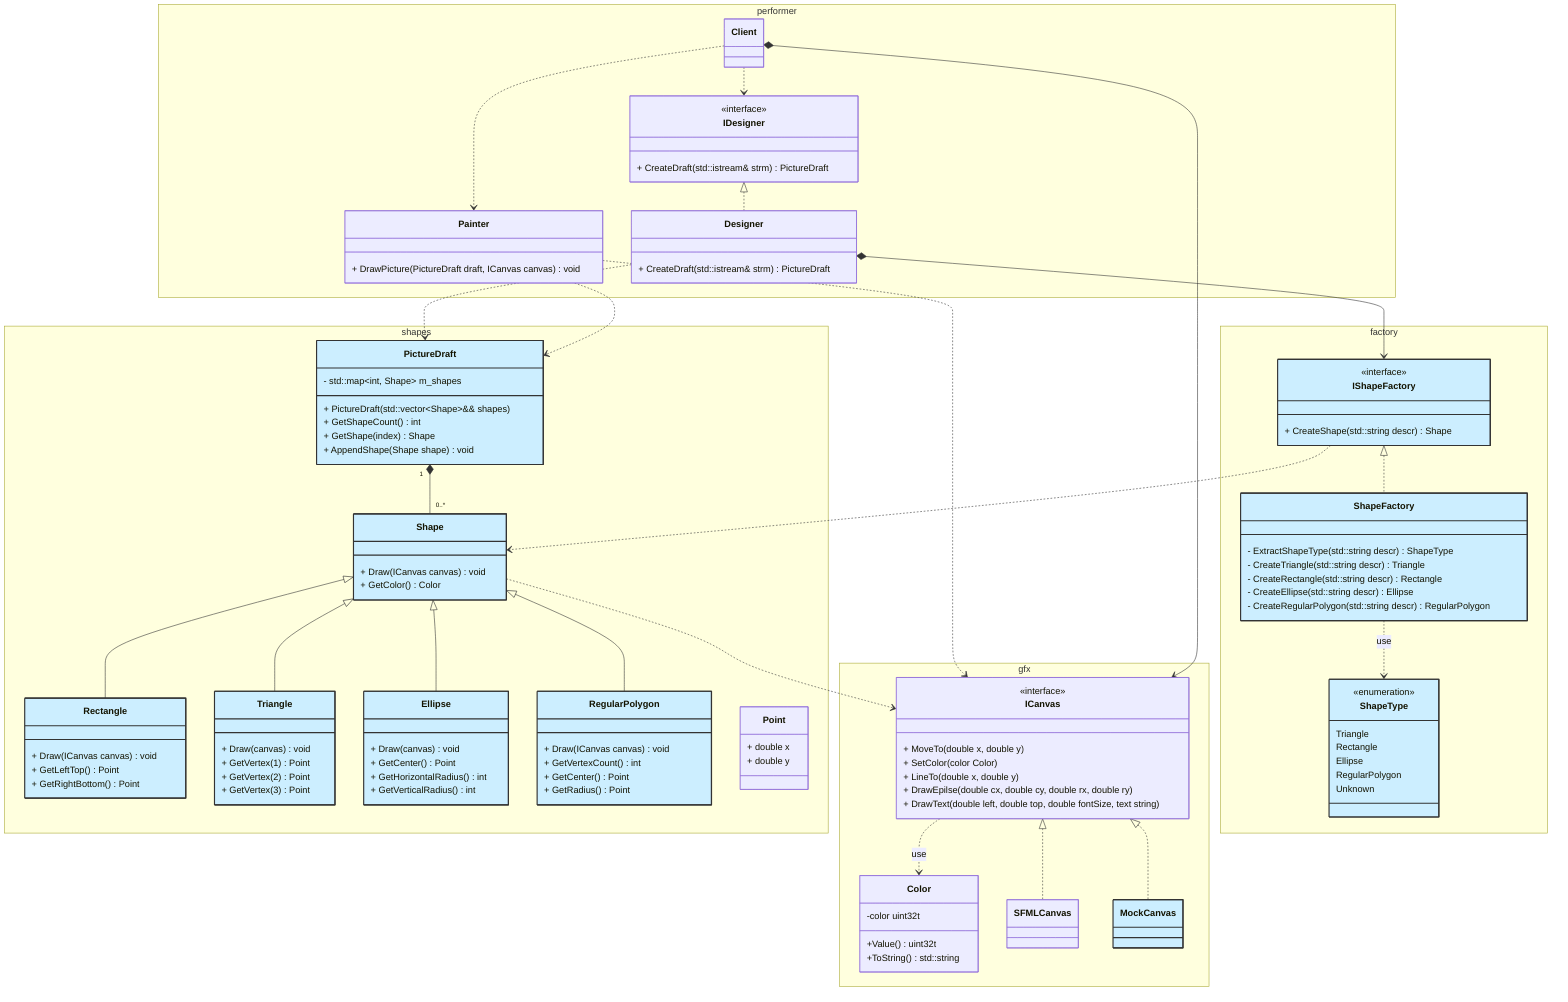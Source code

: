 classDiagram

    namespace performer {
        class IDesigner {
            <<interface>>
            + CreateDraft(std::istream& strm) PictureDraft
        }

        class Designer {
            + CreateDraft(std::istream& strm) PictureDraft
        }

        class Client

        class Painter {
            + DrawPicture(PictureDraft draft, ICanvas canvas) void
        }
    }

    namespace shapes {

        class PictureDraft:::tested {
            + PictureDraft(std::vector~Shape~&& shapes)
            + GetShapeCount() int
            + GetShape(index) Shape
            + AppendShape(Shape shape) void
            - std::map~int, Shape~ m_shapes
        }

        class Shape:::tested {
            + Draw(ICanvas canvas) void
            + GetColor() Color
        }

        class Rectangle:::tested {
            + Draw(ICanvas canvas) void
            + GetLeftTop() Point
            + GetRightBottom() Point
        }

        class Triangle:::tested {
            + Draw(canvas) void
            + GetVertex(1) Point
            + GetVertex(2) Point
            + GetVertex(3) Point
        }

        class Ellipse:::tested {
            + Draw(canvas) void
            + GetCenter() Point
            + GetHorizontalRadius() int
            + GetVerticalRadius() int
        }

        class RegularPolygon:::tested {
            + Draw(ICanvas canvas) void
            + GetVertexCount() int
            + GetCenter() Point
            + GetRadius() Point
        }

        class Point {
            + double x
            + double y
        }
    }

    namespace gfx {
        class Color {
            +Value() uint32t
            +ToString() std::string

            -color uint32t
        }

        class SFMLCanvas
        class MockCanvas:::tested

        class ICanvas {
            <<interface>>
            + MoveTo(double x, double y)
            + SetColor(color Color)
            + LineTo(double x, double y)
            + DrawEpilse(double cx, double cy, double rx, double ry)
            + DrawText(double left, double top, double fontSize, text string)
        }
    }



    namespace factory {
        class IShapeFactory:::tested {
            <<interface>>
            + CreateShape(std::string descr) Shape
        }

        class ShapeFactory:::tested {
            - ExtractShapeType(std::string descr) ShapeType
            - CreateTriangle(std::string descr) Triangle
            - CreateRectangle(std::string descr) Rectangle
            - CreateEllipse(std::string descr) Ellipse
            - CreateRegularPolygon(std::string descr) RegularPolygon
        }

        class ShapeType:::tested {
            <<enumeration>>
            Triangle
            Rectangle
            Ellipse
            RegularPolygon
            Unknown
        }
    }


    Shape <|-- Rectangle 
    Shape <|-- Triangle
    Shape <|-- Ellipse
    Shape <|-- RegularPolygon
    PictureDraft "1" *-- "0..*" Shape
    Designer ..> PictureDraft
    Painter ..> PictureDraft

    ICanvas <|.. SFMLCanvas
    ICanvas <|.. MockCanvas

    Painter ..> ICanvas
    Shape ..> ICanvas

    Client *--> ICanvas
    ICanvas ..> Color : use

    IShapeFactory <|.. ShapeFactory 
    IShapeFactory ..> Shape
    ShapeFactory ..> ShapeType : use
    Designer *--> IShapeFactory

    IDesigner <|.. Designer
    Client ..> IDesigner
    Client ..> Painter

    classDef tested fill:#CCEEFF,stroke:#333,stroke-width:2px;